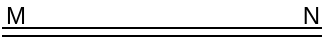 <mxfile version="26.0.14">
  <diagram name="Page-1" id="GQtDS3ll7pvuKEkiSH4Z">
    <mxGraphModel dx="877" dy="460" grid="1" gridSize="10" guides="1" tooltips="1" connect="1" arrows="1" fold="1" page="1" pageScale="1" pageWidth="850" pageHeight="1100" math="0" shadow="0">
      <root>
        <mxCell id="0" />
        <mxCell id="1" parent="0" />
        <mxCell id="ujQeHG0R-6USSkuK_Hf3-1" value="" style="shape=link;html=1;rounded=0;" edge="1" parent="1">
          <mxGeometry relative="1" as="geometry">
            <mxPoint x="700" y="20" as="sourcePoint" />
            <mxPoint x="860" y="20" as="targetPoint" />
          </mxGeometry>
        </mxCell>
        <mxCell id="ujQeHG0R-6USSkuK_Hf3-2" value="M" style="resizable=0;html=1;whiteSpace=wrap;align=left;verticalAlign=bottom;" connectable="0" vertex="1" parent="ujQeHG0R-6USSkuK_Hf3-1">
          <mxGeometry x="-1" relative="1" as="geometry" />
        </mxCell>
        <mxCell id="ujQeHG0R-6USSkuK_Hf3-3" value="N" style="resizable=0;html=1;whiteSpace=wrap;align=right;verticalAlign=bottom;" connectable="0" vertex="1" parent="ujQeHG0R-6USSkuK_Hf3-1">
          <mxGeometry x="1" relative="1" as="geometry" />
        </mxCell>
      </root>
    </mxGraphModel>
  </diagram>
</mxfile>
